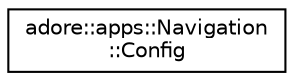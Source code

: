 digraph "Graphical Class Hierarchy"
{
 // LATEX_PDF_SIZE
  edge [fontname="Helvetica",fontsize="10",labelfontname="Helvetica",labelfontsize="10"];
  node [fontname="Helvetica",fontsize="10",shape=record];
  rankdir="LR";
  Node0 [label="adore::apps::Navigation\l::Config",height=0.2,width=0.4,color="black", fillcolor="white", style="filled",URL="$structadore_1_1apps_1_1Navigation_1_1Config.html",tooltip=" "];
}
